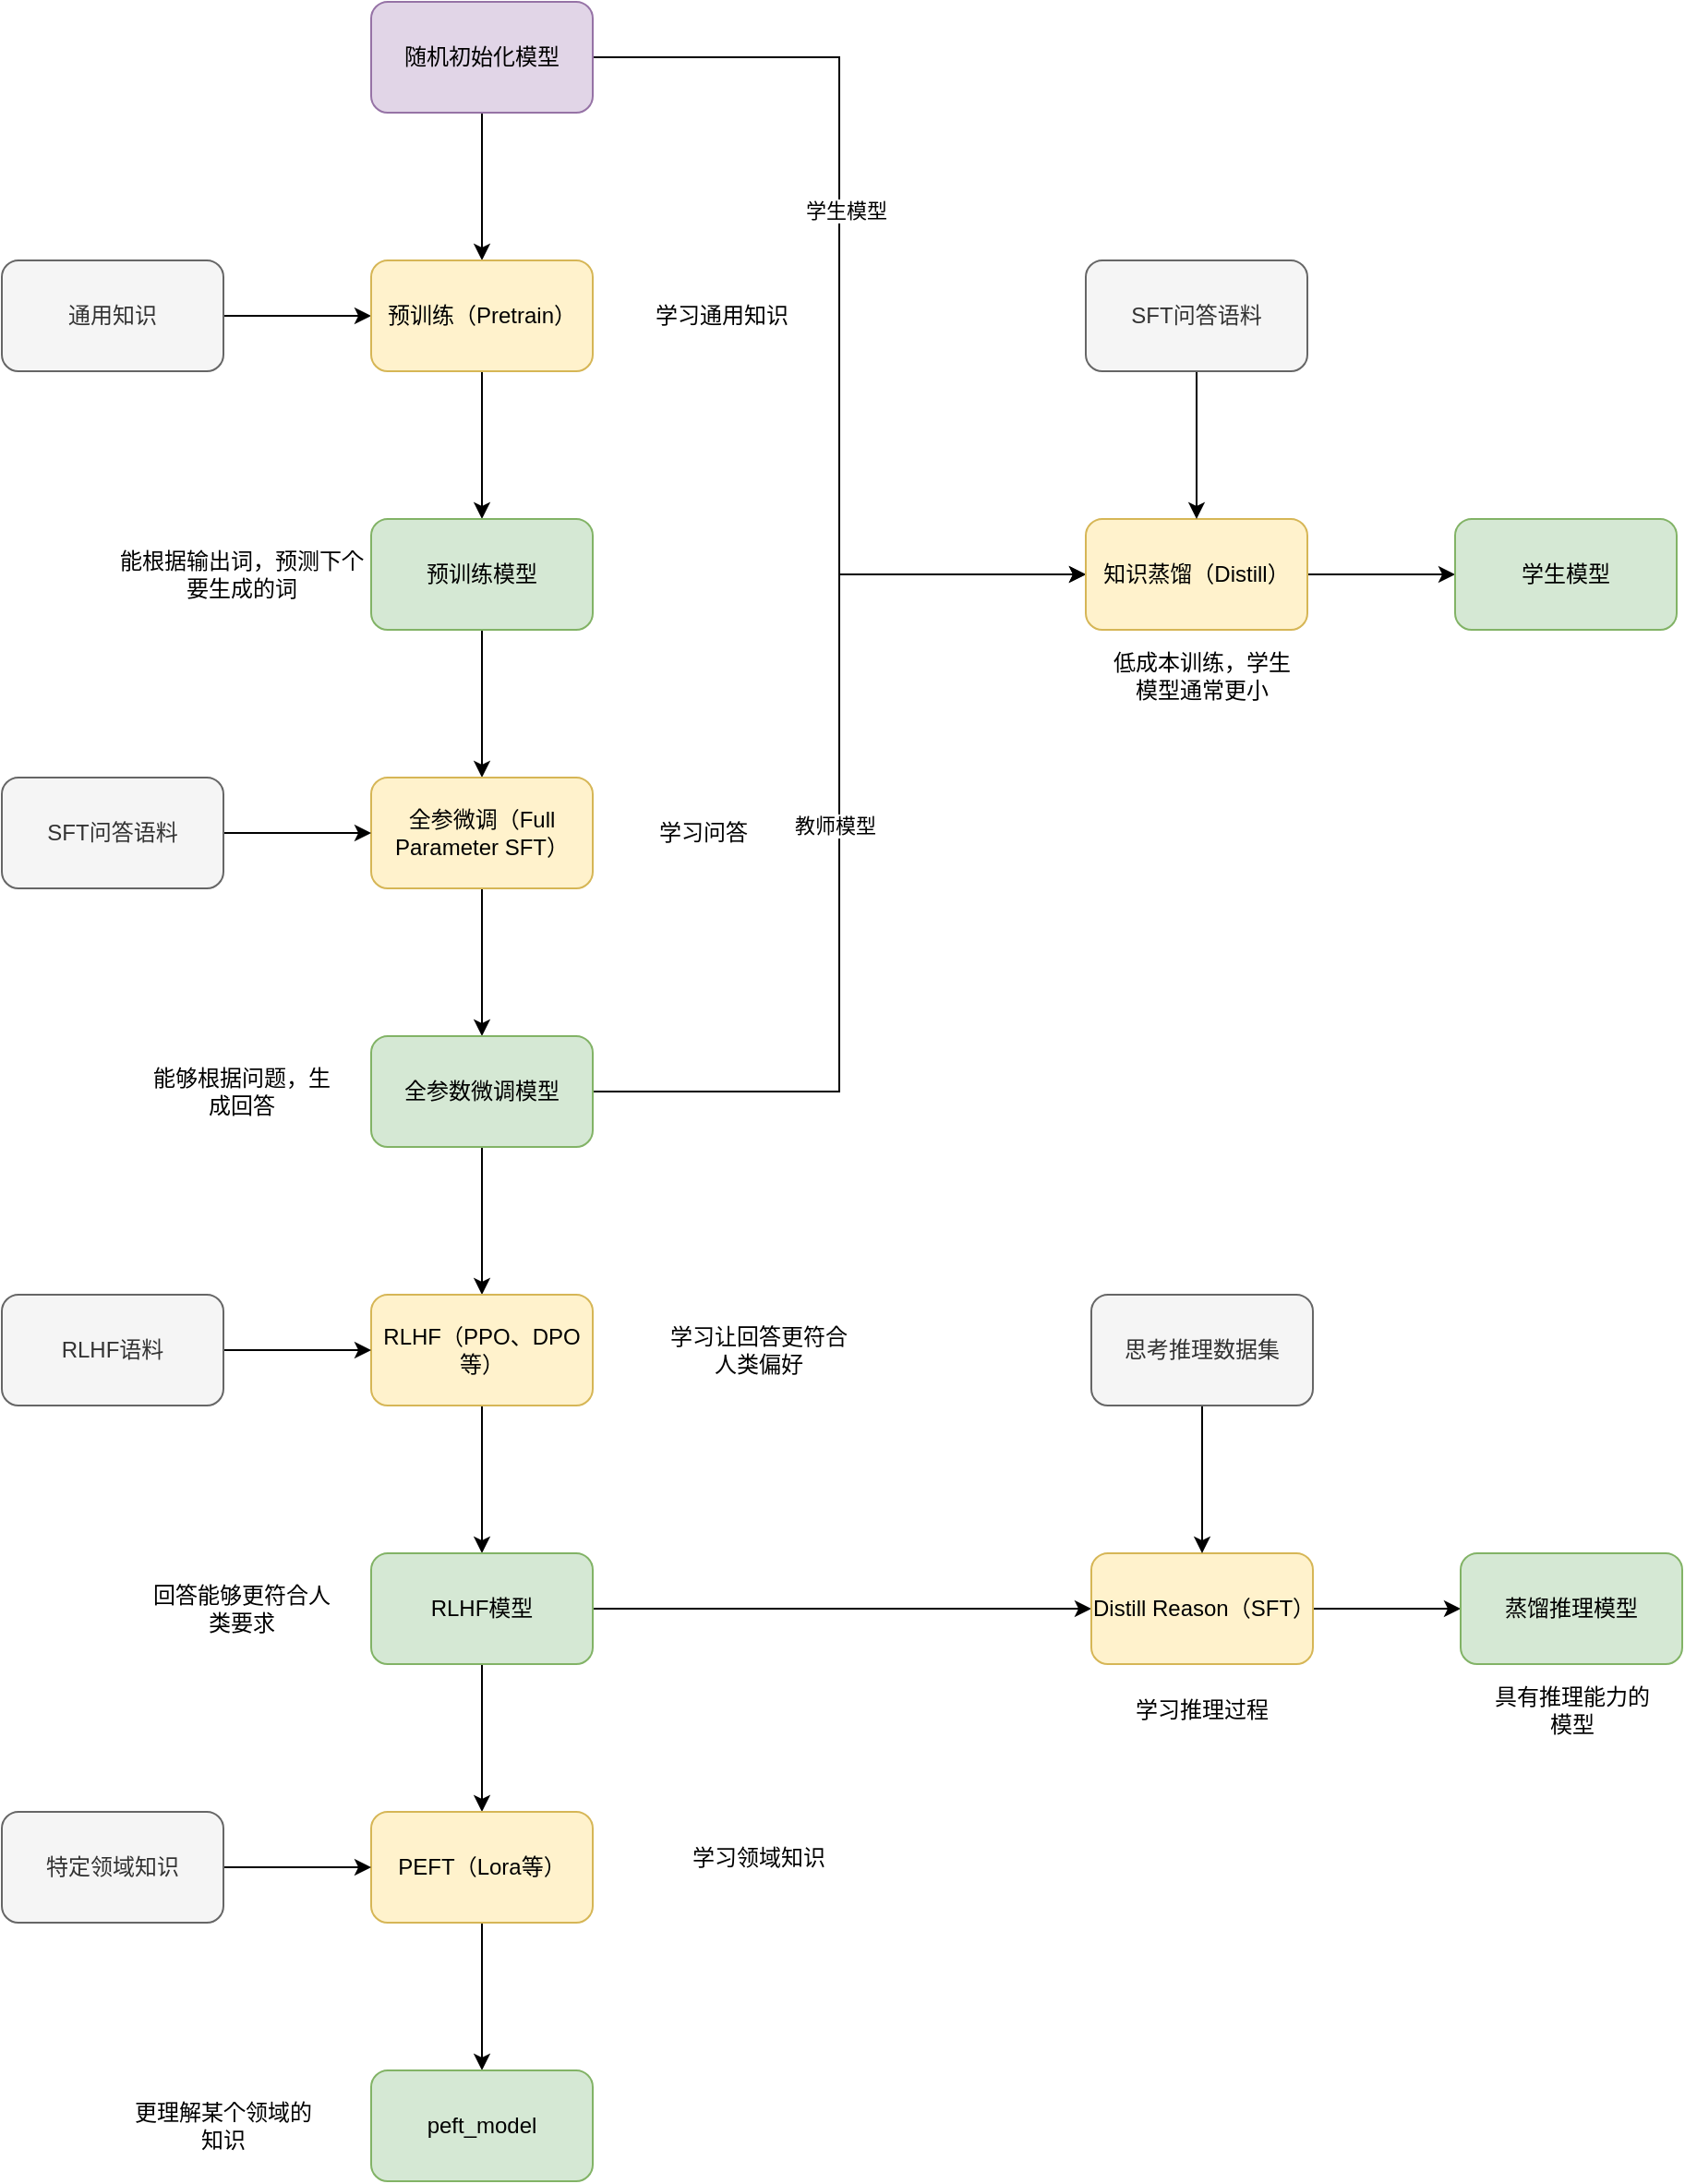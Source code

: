 <mxfile version="21.6.5" type="device">
  <diagram name="第 1 页" id="H12MAoUPwgheypKizklX">
    <mxGraphModel dx="1224" dy="761" grid="1" gridSize="10" guides="1" tooltips="1" connect="1" arrows="1" fold="1" page="1" pageScale="1" pageWidth="827" pageHeight="1169" math="0" shadow="0">
      <root>
        <mxCell id="0" />
        <mxCell id="1" parent="0" />
        <mxCell id="6ODSe9h01Lw-vLSDpBg3-4" value="" style="edgeStyle=orthogonalEdgeStyle;rounded=0;orthogonalLoop=1;jettySize=auto;html=1;" edge="1" parent="1" source="6ODSe9h01Lw-vLSDpBg3-1" target="6ODSe9h01Lw-vLSDpBg3-3">
          <mxGeometry relative="1" as="geometry" />
        </mxCell>
        <mxCell id="6ODSe9h01Lw-vLSDpBg3-40" value="" style="edgeStyle=orthogonalEdgeStyle;rounded=0;orthogonalLoop=1;jettySize=auto;html=1;entryX=0;entryY=0.5;entryDx=0;entryDy=0;" edge="1" parent="1" source="6ODSe9h01Lw-vLSDpBg3-1" target="6ODSe9h01Lw-vLSDpBg3-39">
          <mxGeometry relative="1" as="geometry" />
        </mxCell>
        <mxCell id="6ODSe9h01Lw-vLSDpBg3-42" value="学生模型" style="edgeLabel;html=1;align=center;verticalAlign=middle;resizable=0;points=[];" vertex="1" connectable="0" parent="6ODSe9h01Lw-vLSDpBg3-40">
          <mxGeometry x="-0.208" y="3" relative="1" as="geometry">
            <mxPoint as="offset" />
          </mxGeometry>
        </mxCell>
        <mxCell id="6ODSe9h01Lw-vLSDpBg3-1" value="随机初始化模型" style="rounded=1;whiteSpace=wrap;html=1;fillColor=#e1d5e7;strokeColor=#9673a6;" vertex="1" parent="1">
          <mxGeometry x="320" y="60" width="120" height="60" as="geometry" />
        </mxCell>
        <mxCell id="6ODSe9h01Lw-vLSDpBg3-7" value="" style="edgeStyle=orthogonalEdgeStyle;rounded=0;orthogonalLoop=1;jettySize=auto;html=1;" edge="1" parent="1" source="6ODSe9h01Lw-vLSDpBg3-2" target="6ODSe9h01Lw-vLSDpBg3-3">
          <mxGeometry relative="1" as="geometry" />
        </mxCell>
        <mxCell id="6ODSe9h01Lw-vLSDpBg3-2" value="通用知识" style="rounded=1;whiteSpace=wrap;html=1;fillColor=#f5f5f5;strokeColor=#666666;fontColor=#333333;" vertex="1" parent="1">
          <mxGeometry x="120" y="200" width="120" height="60" as="geometry" />
        </mxCell>
        <mxCell id="6ODSe9h01Lw-vLSDpBg3-6" value="" style="edgeStyle=orthogonalEdgeStyle;rounded=0;orthogonalLoop=1;jettySize=auto;html=1;" edge="1" parent="1" source="6ODSe9h01Lw-vLSDpBg3-3" target="6ODSe9h01Lw-vLSDpBg3-5">
          <mxGeometry relative="1" as="geometry" />
        </mxCell>
        <mxCell id="6ODSe9h01Lw-vLSDpBg3-3" value="预训练（Pretrain）" style="rounded=1;whiteSpace=wrap;html=1;fillColor=#fff2cc;strokeColor=#d6b656;" vertex="1" parent="1">
          <mxGeometry x="320" y="200" width="120" height="60" as="geometry" />
        </mxCell>
        <mxCell id="6ODSe9h01Lw-vLSDpBg3-9" value="" style="edgeStyle=orthogonalEdgeStyle;rounded=0;orthogonalLoop=1;jettySize=auto;html=1;" edge="1" parent="1" source="6ODSe9h01Lw-vLSDpBg3-5" target="6ODSe9h01Lw-vLSDpBg3-8">
          <mxGeometry relative="1" as="geometry" />
        </mxCell>
        <mxCell id="6ODSe9h01Lw-vLSDpBg3-5" value="预训练模型" style="rounded=1;whiteSpace=wrap;html=1;fillColor=#d5e8d4;strokeColor=#82b366;" vertex="1" parent="1">
          <mxGeometry x="320" y="340" width="120" height="60" as="geometry" />
        </mxCell>
        <mxCell id="6ODSe9h01Lw-vLSDpBg3-16" value="" style="edgeStyle=orthogonalEdgeStyle;rounded=0;orthogonalLoop=1;jettySize=auto;html=1;" edge="1" parent="1" source="6ODSe9h01Lw-vLSDpBg3-8" target="6ODSe9h01Lw-vLSDpBg3-15">
          <mxGeometry relative="1" as="geometry" />
        </mxCell>
        <mxCell id="6ODSe9h01Lw-vLSDpBg3-8" value="全参微调（Full Parameter SFT）" style="rounded=1;whiteSpace=wrap;html=1;fillColor=#fff2cc;strokeColor=#d6b656;" vertex="1" parent="1">
          <mxGeometry x="320" y="480" width="120" height="60" as="geometry" />
        </mxCell>
        <mxCell id="6ODSe9h01Lw-vLSDpBg3-11" value="" style="edgeStyle=orthogonalEdgeStyle;rounded=0;orthogonalLoop=1;jettySize=auto;html=1;" edge="1" parent="1" source="6ODSe9h01Lw-vLSDpBg3-10" target="6ODSe9h01Lw-vLSDpBg3-8">
          <mxGeometry relative="1" as="geometry" />
        </mxCell>
        <mxCell id="6ODSe9h01Lw-vLSDpBg3-10" value="SFT问答语料" style="rounded=1;whiteSpace=wrap;html=1;fillColor=#f5f5f5;strokeColor=#666666;fontColor=#333333;" vertex="1" parent="1">
          <mxGeometry x="120" y="480" width="120" height="60" as="geometry" />
        </mxCell>
        <mxCell id="6ODSe9h01Lw-vLSDpBg3-12" value="学习问答" style="text;html=1;strokeColor=none;fillColor=none;align=center;verticalAlign=middle;whiteSpace=wrap;rounded=0;" vertex="1" parent="1">
          <mxGeometry x="470" y="495" width="60" height="30" as="geometry" />
        </mxCell>
        <mxCell id="6ODSe9h01Lw-vLSDpBg3-13" value="学习通用知识" style="text;html=1;strokeColor=none;fillColor=none;align=center;verticalAlign=middle;whiteSpace=wrap;rounded=0;" vertex="1" parent="1">
          <mxGeometry x="440" y="215" width="140" height="30" as="geometry" />
        </mxCell>
        <mxCell id="6ODSe9h01Lw-vLSDpBg3-14" value="能根据输出词，预测下个要生成的词" style="text;html=1;strokeColor=none;fillColor=none;align=center;verticalAlign=middle;whiteSpace=wrap;rounded=0;" vertex="1" parent="1">
          <mxGeometry x="180" y="355" width="140" height="30" as="geometry" />
        </mxCell>
        <mxCell id="6ODSe9h01Lw-vLSDpBg3-22" value="" style="edgeStyle=orthogonalEdgeStyle;rounded=0;orthogonalLoop=1;jettySize=auto;html=1;" edge="1" parent="1" source="6ODSe9h01Lw-vLSDpBg3-15" target="6ODSe9h01Lw-vLSDpBg3-21">
          <mxGeometry relative="1" as="geometry" />
        </mxCell>
        <mxCell id="6ODSe9h01Lw-vLSDpBg3-41" style="edgeStyle=orthogonalEdgeStyle;rounded=0;orthogonalLoop=1;jettySize=auto;html=1;entryX=0;entryY=0.5;entryDx=0;entryDy=0;" edge="1" parent="1" source="6ODSe9h01Lw-vLSDpBg3-15" target="6ODSe9h01Lw-vLSDpBg3-39">
          <mxGeometry relative="1" as="geometry" />
        </mxCell>
        <mxCell id="6ODSe9h01Lw-vLSDpBg3-43" value="教师模型" style="edgeLabel;html=1;align=center;verticalAlign=middle;resizable=0;points=[];" vertex="1" connectable="0" parent="6ODSe9h01Lw-vLSDpBg3-41">
          <mxGeometry x="0.015" y="4" relative="1" as="geometry">
            <mxPoint x="1" as="offset" />
          </mxGeometry>
        </mxCell>
        <mxCell id="6ODSe9h01Lw-vLSDpBg3-15" value="全参数微调模型" style="rounded=1;whiteSpace=wrap;html=1;fillColor=#d5e8d4;strokeColor=#82b366;" vertex="1" parent="1">
          <mxGeometry x="320" y="620" width="120" height="60" as="geometry" />
        </mxCell>
        <mxCell id="6ODSe9h01Lw-vLSDpBg3-19" value="能够根据问题，生成回答" style="text;html=1;strokeColor=none;fillColor=none;align=center;verticalAlign=middle;whiteSpace=wrap;rounded=0;" vertex="1" parent="1">
          <mxGeometry x="200" y="635" width="100" height="30" as="geometry" />
        </mxCell>
        <mxCell id="6ODSe9h01Lw-vLSDpBg3-27" value="" style="edgeStyle=orthogonalEdgeStyle;rounded=0;orthogonalLoop=1;jettySize=auto;html=1;" edge="1" parent="1" source="6ODSe9h01Lw-vLSDpBg3-21" target="6ODSe9h01Lw-vLSDpBg3-26">
          <mxGeometry relative="1" as="geometry" />
        </mxCell>
        <mxCell id="6ODSe9h01Lw-vLSDpBg3-21" value="RLHF（PPO、DPO等）" style="rounded=1;whiteSpace=wrap;html=1;fillColor=#fff2cc;strokeColor=#d6b656;" vertex="1" parent="1">
          <mxGeometry x="320" y="760" width="120" height="60" as="geometry" />
        </mxCell>
        <mxCell id="6ODSe9h01Lw-vLSDpBg3-23" value="学习让回答更符合人类偏好" style="text;html=1;strokeColor=none;fillColor=none;align=center;verticalAlign=middle;whiteSpace=wrap;rounded=0;" vertex="1" parent="1">
          <mxGeometry x="480" y="775" width="100" height="30" as="geometry" />
        </mxCell>
        <mxCell id="6ODSe9h01Lw-vLSDpBg3-25" value="" style="edgeStyle=orthogonalEdgeStyle;rounded=0;orthogonalLoop=1;jettySize=auto;html=1;" edge="1" parent="1" source="6ODSe9h01Lw-vLSDpBg3-24" target="6ODSe9h01Lw-vLSDpBg3-21">
          <mxGeometry relative="1" as="geometry" />
        </mxCell>
        <mxCell id="6ODSe9h01Lw-vLSDpBg3-24" value="RLHF语料" style="rounded=1;whiteSpace=wrap;html=1;fillColor=#f5f5f5;fontColor=#333333;strokeColor=#666666;" vertex="1" parent="1">
          <mxGeometry x="120" y="760" width="120" height="60" as="geometry" />
        </mxCell>
        <mxCell id="6ODSe9h01Lw-vLSDpBg3-31" value="" style="edgeStyle=orthogonalEdgeStyle;rounded=0;orthogonalLoop=1;jettySize=auto;html=1;" edge="1" parent="1" source="6ODSe9h01Lw-vLSDpBg3-26" target="6ODSe9h01Lw-vLSDpBg3-30">
          <mxGeometry relative="1" as="geometry" />
        </mxCell>
        <mxCell id="6ODSe9h01Lw-vLSDpBg3-48" value="" style="edgeStyle=orthogonalEdgeStyle;rounded=0;orthogonalLoop=1;jettySize=auto;html=1;" edge="1" parent="1" source="6ODSe9h01Lw-vLSDpBg3-26" target="6ODSe9h01Lw-vLSDpBg3-47">
          <mxGeometry relative="1" as="geometry" />
        </mxCell>
        <mxCell id="6ODSe9h01Lw-vLSDpBg3-26" value="RLHF模型" style="rounded=1;whiteSpace=wrap;html=1;fillColor=#d5e8d4;strokeColor=#82b366;" vertex="1" parent="1">
          <mxGeometry x="320" y="900" width="120" height="60" as="geometry" />
        </mxCell>
        <mxCell id="6ODSe9h01Lw-vLSDpBg3-28" value="学习领域知识" style="text;html=1;strokeColor=none;fillColor=none;align=center;verticalAlign=middle;whiteSpace=wrap;rounded=0;" vertex="1" parent="1">
          <mxGeometry x="480" y="1050" width="100" height="30" as="geometry" />
        </mxCell>
        <mxCell id="6ODSe9h01Lw-vLSDpBg3-33" value="" style="edgeStyle=orthogonalEdgeStyle;rounded=0;orthogonalLoop=1;jettySize=auto;html=1;" edge="1" parent="1" source="6ODSe9h01Lw-vLSDpBg3-30" target="6ODSe9h01Lw-vLSDpBg3-32">
          <mxGeometry relative="1" as="geometry" />
        </mxCell>
        <mxCell id="6ODSe9h01Lw-vLSDpBg3-30" value="PEFT（Lora等）" style="rounded=1;whiteSpace=wrap;html=1;fillColor=#fff2cc;strokeColor=#d6b656;" vertex="1" parent="1">
          <mxGeometry x="320" y="1040" width="120" height="60" as="geometry" />
        </mxCell>
        <mxCell id="6ODSe9h01Lw-vLSDpBg3-32" value="peft_model" style="rounded=1;whiteSpace=wrap;html=1;fillColor=#d5e8d4;strokeColor=#82b366;" vertex="1" parent="1">
          <mxGeometry x="320" y="1180" width="120" height="60" as="geometry" />
        </mxCell>
        <mxCell id="6ODSe9h01Lw-vLSDpBg3-35" value="" style="edgeStyle=orthogonalEdgeStyle;rounded=0;orthogonalLoop=1;jettySize=auto;html=1;" edge="1" parent="1" source="6ODSe9h01Lw-vLSDpBg3-34" target="6ODSe9h01Lw-vLSDpBg3-30">
          <mxGeometry relative="1" as="geometry" />
        </mxCell>
        <mxCell id="6ODSe9h01Lw-vLSDpBg3-34" value="特定领域知识" style="rounded=1;whiteSpace=wrap;html=1;fillColor=#f5f5f5;fontColor=#333333;strokeColor=#666666;" vertex="1" parent="1">
          <mxGeometry x="120" y="1040" width="120" height="60" as="geometry" />
        </mxCell>
        <mxCell id="6ODSe9h01Lw-vLSDpBg3-37" value="回答能够更符合人类要求" style="text;html=1;strokeColor=none;fillColor=none;align=center;verticalAlign=middle;whiteSpace=wrap;rounded=0;" vertex="1" parent="1">
          <mxGeometry x="200" y="915" width="100" height="30" as="geometry" />
        </mxCell>
        <mxCell id="6ODSe9h01Lw-vLSDpBg3-38" value="更理解某个领域的知识" style="text;html=1;strokeColor=none;fillColor=none;align=center;verticalAlign=middle;whiteSpace=wrap;rounded=0;" vertex="1" parent="1">
          <mxGeometry x="190" y="1195" width="100" height="30" as="geometry" />
        </mxCell>
        <mxCell id="6ODSe9h01Lw-vLSDpBg3-45" value="" style="edgeStyle=orthogonalEdgeStyle;rounded=0;orthogonalLoop=1;jettySize=auto;html=1;" edge="1" parent="1" source="6ODSe9h01Lw-vLSDpBg3-39" target="6ODSe9h01Lw-vLSDpBg3-44">
          <mxGeometry relative="1" as="geometry" />
        </mxCell>
        <mxCell id="6ODSe9h01Lw-vLSDpBg3-39" value="知识蒸馏（Distill）" style="rounded=1;whiteSpace=wrap;html=1;fillColor=#fff2cc;strokeColor=#d6b656;" vertex="1" parent="1">
          <mxGeometry x="707" y="340" width="120" height="60" as="geometry" />
        </mxCell>
        <mxCell id="6ODSe9h01Lw-vLSDpBg3-44" value="学生模型" style="rounded=1;whiteSpace=wrap;html=1;fillColor=#d5e8d4;strokeColor=#82b366;" vertex="1" parent="1">
          <mxGeometry x="907" y="340" width="120" height="60" as="geometry" />
        </mxCell>
        <mxCell id="6ODSe9h01Lw-vLSDpBg3-46" value="低成本训练，学生模型通常更小" style="text;html=1;strokeColor=none;fillColor=none;align=center;verticalAlign=middle;whiteSpace=wrap;rounded=0;" vertex="1" parent="1">
          <mxGeometry x="720" y="410" width="100" height="30" as="geometry" />
        </mxCell>
        <mxCell id="6ODSe9h01Lw-vLSDpBg3-50" value="" style="edgeStyle=orthogonalEdgeStyle;rounded=0;orthogonalLoop=1;jettySize=auto;html=1;" edge="1" parent="1" source="6ODSe9h01Lw-vLSDpBg3-47" target="6ODSe9h01Lw-vLSDpBg3-49">
          <mxGeometry relative="1" as="geometry" />
        </mxCell>
        <mxCell id="6ODSe9h01Lw-vLSDpBg3-47" value="Distill Reason（SFT）" style="rounded=1;whiteSpace=wrap;html=1;fillColor=#fff2cc;strokeColor=#d6b656;" vertex="1" parent="1">
          <mxGeometry x="710" y="900" width="120" height="60" as="geometry" />
        </mxCell>
        <mxCell id="6ODSe9h01Lw-vLSDpBg3-49" value="蒸馏推理模型" style="rounded=1;whiteSpace=wrap;html=1;fillColor=#d5e8d4;strokeColor=#82b366;" vertex="1" parent="1">
          <mxGeometry x="910" y="900" width="120" height="60" as="geometry" />
        </mxCell>
        <mxCell id="6ODSe9h01Lw-vLSDpBg3-51" value="具有推理能力的模型" style="text;html=1;strokeColor=none;fillColor=none;align=center;verticalAlign=middle;whiteSpace=wrap;rounded=0;" vertex="1" parent="1">
          <mxGeometry x="923.5" y="970" width="93" height="30" as="geometry" />
        </mxCell>
        <mxCell id="6ODSe9h01Lw-vLSDpBg3-52" value="学习推理过程" style="text;html=1;strokeColor=none;fillColor=none;align=center;verticalAlign=middle;whiteSpace=wrap;rounded=0;" vertex="1" parent="1">
          <mxGeometry x="720" y="970" width="100" height="30" as="geometry" />
        </mxCell>
        <mxCell id="6ODSe9h01Lw-vLSDpBg3-54" value="" style="edgeStyle=orthogonalEdgeStyle;rounded=0;orthogonalLoop=1;jettySize=auto;html=1;" edge="1" parent="1" source="6ODSe9h01Lw-vLSDpBg3-53" target="6ODSe9h01Lw-vLSDpBg3-47">
          <mxGeometry relative="1" as="geometry" />
        </mxCell>
        <mxCell id="6ODSe9h01Lw-vLSDpBg3-53" value="思考推理数据集" style="rounded=1;whiteSpace=wrap;html=1;fillColor=#f5f5f5;fontColor=#333333;strokeColor=#666666;" vertex="1" parent="1">
          <mxGeometry x="710" y="760" width="120" height="60" as="geometry" />
        </mxCell>
        <mxCell id="6ODSe9h01Lw-vLSDpBg3-56" value="" style="edgeStyle=orthogonalEdgeStyle;rounded=0;orthogonalLoop=1;jettySize=auto;html=1;" edge="1" parent="1" source="6ODSe9h01Lw-vLSDpBg3-55" target="6ODSe9h01Lw-vLSDpBg3-39">
          <mxGeometry relative="1" as="geometry" />
        </mxCell>
        <mxCell id="6ODSe9h01Lw-vLSDpBg3-55" value="SFT问答语料" style="rounded=1;whiteSpace=wrap;html=1;fillColor=#f5f5f5;fontColor=#333333;strokeColor=#666666;" vertex="1" parent="1">
          <mxGeometry x="707" y="200" width="120" height="60" as="geometry" />
        </mxCell>
      </root>
    </mxGraphModel>
  </diagram>
</mxfile>
